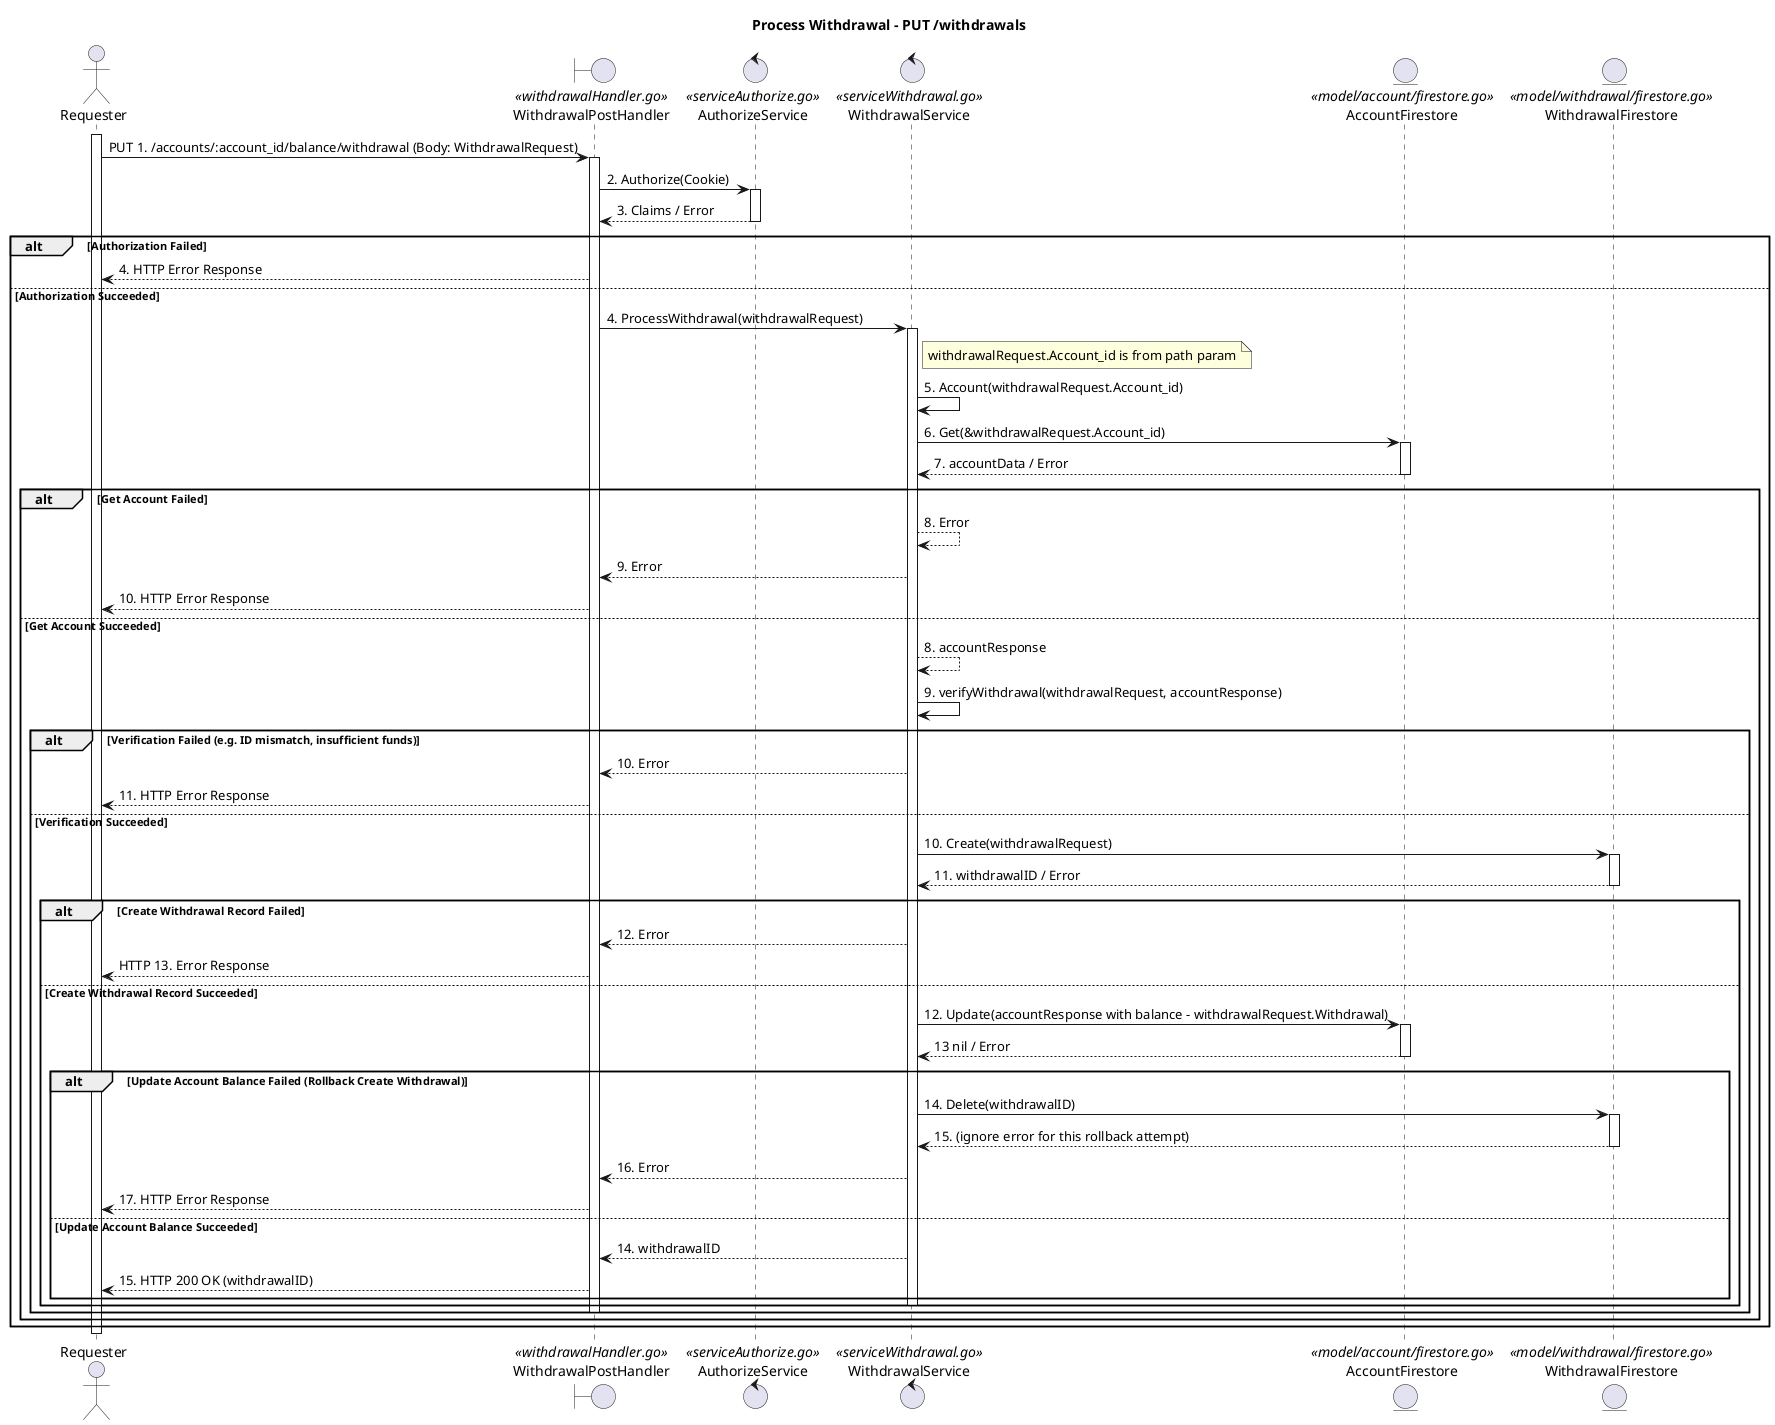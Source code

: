@startuml
title Process Withdrawal - PUT /withdrawals

actor Requester
boundary WithdrawalPostHandler <<withdrawalHandler.go>>
control AuthorizeService <<serviceAuthorize.go>>
control WithdrawalService <<serviceWithdrawal.go>>
control WithdrawalService <<serviceGetTypes.go>>
entity AccountFirestore <<model/account/firestore.go>>
entity WithdrawalFirestore <<model/withdrawal/firestore.go>>

activate Requester
Requester -> WithdrawalPostHandler : PUT 1. /accounts/:account_id/balance/withdrawal (Body: WithdrawalRequest)
activate WithdrawalPostHandler
WithdrawalPostHandler -> AuthorizeService : 2. Authorize(Cookie)
activate AuthorizeService
AuthorizeService --> WithdrawalPostHandler : 3. Claims / Error
deactivate AuthorizeService
alt Authorization Failed
    WithdrawalPostHandler --> Requester : 4. HTTP Error Response
else Authorization Succeeded
    
    WithdrawalPostHandler -> WithdrawalService : 4. ProcessWithdrawal(withdrawalRequest)
    activate WithdrawalService
    note right of WithdrawalService : withdrawalRequest.Account_id is from path param

    WithdrawalService -> WithdrawalService : 5. Account(withdrawalRequest.Account_id)
    WithdrawalService -> AccountFirestore : 6. Get(&withdrawalRequest.Account_id)
    activate AccountFirestore
    AccountFirestore --> WithdrawalService : 7. accountData / Error
    deactivate AccountFirestore
    alt Get Account Failed
        WithdrawalService --> WithdrawalService : 8. Error
        WithdrawalService --> WithdrawalPostHandler : 9. Error
        WithdrawalPostHandler --> Requester : 10. HTTP Error Response
    else Get Account Succeeded
        WithdrawalService --> WithdrawalService : 8. accountResponse
        WithdrawalService -> WithdrawalService : 9. verifyWithdrawal(withdrawalRequest, accountResponse)
        alt Verification Failed (e.g. ID mismatch, insufficient funds)
            WithdrawalService --> WithdrawalPostHandler : 10. Error
            WithdrawalPostHandler --> Requester : 11. HTTP Error Response
        else Verification Succeeded
            WithdrawalService -> WithdrawalFirestore : 10. Create(withdrawalRequest)
            activate WithdrawalFirestore
            WithdrawalFirestore --> WithdrawalService : 11. withdrawalID / Error
            deactivate WithdrawalFirestore
            alt Create Withdrawal Record Failed
                WithdrawalService --> WithdrawalPostHandler : 12. Error
                WithdrawalPostHandler --> Requester : HTTP 13. Error Response
            else Create Withdrawal Record Succeeded
                WithdrawalService -> AccountFirestore : 12. Update(accountResponse with balance - withdrawalRequest.Withdrawal)
                activate AccountFirestore
                AccountFirestore --> WithdrawalService : 13 nil / Error
                deactivate AccountFirestore
                alt Update Account Balance Failed (Rollback Create Withdrawal)
                    WithdrawalService -> WithdrawalFirestore : 14. Delete(withdrawalID)
                    activate WithdrawalFirestore
                    WithdrawalFirestore --> WithdrawalService : 15. (ignore error for this rollback attempt)
                    deactivate WithdrawalFirestore
                    WithdrawalService --> WithdrawalPostHandler : 16. Error
                    WithdrawalPostHandler --> Requester : 17. HTTP Error Response
                else Update Account Balance Succeeded
                    WithdrawalService --> WithdrawalPostHandler : 14. withdrawalID
                    WithdrawalPostHandler --> Requester : 15. HTTP 200 OK (withdrawalID)
                end
                deactivate WithdrawalService
            end
            deactivate WithdrawalPostHandler
        end
    end
end
deactivate Requester
@enduml